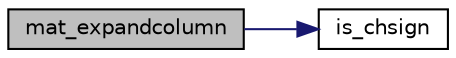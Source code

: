 digraph "mat_expandcolumn"
{
  edge [fontname="Helvetica",fontsize="10",labelfontname="Helvetica",labelfontsize="10"];
  node [fontname="Helvetica",fontsize="10",shape=record];
  rankdir="LR";
  Node1532 [label="mat_expandcolumn",height=0.2,width=0.4,color="black", fillcolor="grey75", style="filled", fontcolor="black"];
  Node1532 -> Node1533 [color="midnightblue",fontsize="10",style="solid",fontname="Helvetica"];
  Node1533 [label="is_chsign",height=0.2,width=0.4,color="black", fillcolor="white", style="filled",URL="$d4/d79/lp__lib_8c.html#a93ed2e8f778b6340d960f732e9c0f9f6"];
}
